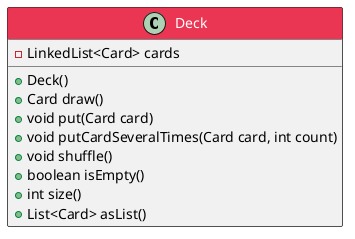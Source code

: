 @startuml

skinparam classFontColor automatic
skinparam classHeaderBackgroundColor<<Important>> #EA3652
hide stereotype

class Deck {
    - LinkedList<Card> cards
    + Deck()
    + Card draw()
    + void put(Card card)
    + void putCardSeveralTimes(Card card, int count)
    + void shuffle()
    + boolean isEmpty()
    + int size()
    + List<Card> asList()
}

Deck<<Important>>

@enduml